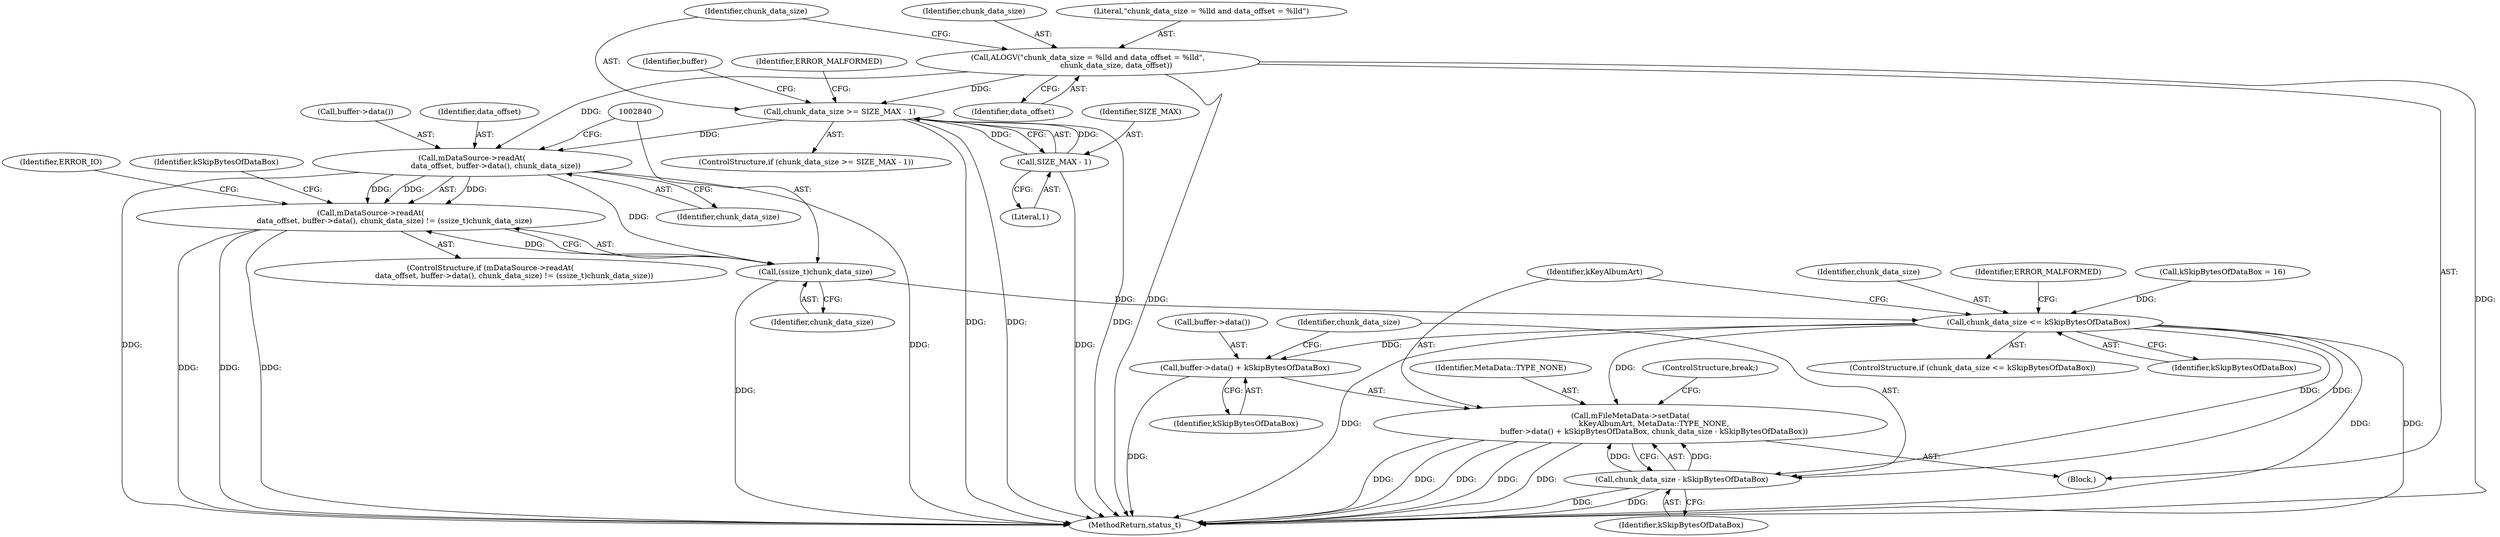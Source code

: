 digraph "0_Android_6fe85f7e15203e48df2cc3e8e1c4bc6ad49dc968@API" {
"1002835" [label="(Call,mDataSource->readAt(\n                    data_offset, buffer->data(), chunk_data_size))"];
"1002815" [label="(Call,ALOGV(\"chunk_data_size = %lld and data_offset = %lld\",\n                        chunk_data_size, data_offset))"];
"1002820" [label="(Call,chunk_data_size >= SIZE_MAX - 1)"];
"1002822" [label="(Call,SIZE_MAX - 1)"];
"1002834" [label="(Call,mDataSource->readAt(\n                    data_offset, buffer->data(), chunk_data_size) != (ssize_t)chunk_data_size)"];
"1002839" [label="(Call,(ssize_t)chunk_data_size)"];
"1002850" [label="(Call,chunk_data_size <= kSkipBytesOfDataBox)"];
"1002856" [label="(Call,mFileMetaData->setData(\n                    kKeyAlbumArt, MetaData::TYPE_NONE,\n                    buffer->data() + kSkipBytesOfDataBox, chunk_data_size - kSkipBytesOfDataBox))"];
"1002859" [label="(Call,buffer->data() + kSkipBytesOfDataBox)"];
"1002862" [label="(Call,chunk_data_size - kSkipBytesOfDataBox)"];
"1002857" [label="(Identifier,kKeyAlbumArt)"];
"1002833" [label="(ControlStructure,if (mDataSource->readAt(\n                    data_offset, buffer->data(), chunk_data_size) != (ssize_t)chunk_data_size))"];
"1002818" [label="(Identifier,data_offset)"];
"1002838" [label="(Identifier,chunk_data_size)"];
"1002860" [label="(Call,buffer->data())"];
"1002851" [label="(Identifier,chunk_data_size)"];
"1002850" [label="(Call,chunk_data_size <= kSkipBytesOfDataBox)"];
"1002931" [label="(MethodReturn,status_t)"];
"1002858" [label="(Identifier,MetaData::TYPE_NONE)"];
"1002822" [label="(Call,SIZE_MAX - 1)"];
"1002865" [label="(ControlStructure,break;)"];
"1002835" [label="(Call,mDataSource->readAt(\n                    data_offset, buffer->data(), chunk_data_size))"];
"1002855" [label="(Identifier,ERROR_MALFORMED)"];
"1002841" [label="(Identifier,chunk_data_size)"];
"1002815" [label="(Call,ALOGV(\"chunk_data_size = %lld and data_offset = %lld\",\n                        chunk_data_size, data_offset))"];
"1002821" [label="(Identifier,chunk_data_size)"];
"1002846" [label="(Call,kSkipBytesOfDataBox = 16)"];
"1002864" [label="(Identifier,kSkipBytesOfDataBox)"];
"1002856" [label="(Call,mFileMetaData->setData(\n                    kKeyAlbumArt, MetaData::TYPE_NONE,\n                    buffer->data() + kSkipBytesOfDataBox, chunk_data_size - kSkipBytesOfDataBox))"];
"1002830" [label="(Identifier,buffer)"];
"1002836" [label="(Identifier,data_offset)"];
"1002861" [label="(Identifier,kSkipBytesOfDataBox)"];
"1002824" [label="(Literal,1)"];
"1002820" [label="(Call,chunk_data_size >= SIZE_MAX - 1)"];
"1002859" [label="(Call,buffer->data() + kSkipBytesOfDataBox)"];
"1002827" [label="(Identifier,ERROR_MALFORMED)"];
"1002849" [label="(ControlStructure,if (chunk_data_size <= kSkipBytesOfDataBox))"];
"1002863" [label="(Identifier,chunk_data_size)"];
"1002819" [label="(ControlStructure,if (chunk_data_size >= SIZE_MAX - 1))"];
"1002837" [label="(Call,buffer->data())"];
"1002814" [label="(Block,)"];
"1002834" [label="(Call,mDataSource->readAt(\n                    data_offset, buffer->data(), chunk_data_size) != (ssize_t)chunk_data_size)"];
"1002839" [label="(Call,(ssize_t)chunk_data_size)"];
"1002817" [label="(Identifier,chunk_data_size)"];
"1002844" [label="(Identifier,ERROR_IO)"];
"1002847" [label="(Identifier,kSkipBytesOfDataBox)"];
"1002862" [label="(Call,chunk_data_size - kSkipBytesOfDataBox)"];
"1002852" [label="(Identifier,kSkipBytesOfDataBox)"];
"1002816" [label="(Literal,\"chunk_data_size = %lld and data_offset = %lld\")"];
"1002823" [label="(Identifier,SIZE_MAX)"];
"1002835" -> "1002834"  [label="AST: "];
"1002835" -> "1002838"  [label="CFG: "];
"1002836" -> "1002835"  [label="AST: "];
"1002837" -> "1002835"  [label="AST: "];
"1002838" -> "1002835"  [label="AST: "];
"1002840" -> "1002835"  [label="CFG: "];
"1002835" -> "1002931"  [label="DDG: "];
"1002835" -> "1002931"  [label="DDG: "];
"1002835" -> "1002834"  [label="DDG: "];
"1002835" -> "1002834"  [label="DDG: "];
"1002835" -> "1002834"  [label="DDG: "];
"1002815" -> "1002835"  [label="DDG: "];
"1002820" -> "1002835"  [label="DDG: "];
"1002835" -> "1002839"  [label="DDG: "];
"1002815" -> "1002814"  [label="AST: "];
"1002815" -> "1002818"  [label="CFG: "];
"1002816" -> "1002815"  [label="AST: "];
"1002817" -> "1002815"  [label="AST: "];
"1002818" -> "1002815"  [label="AST: "];
"1002821" -> "1002815"  [label="CFG: "];
"1002815" -> "1002931"  [label="DDG: "];
"1002815" -> "1002931"  [label="DDG: "];
"1002815" -> "1002820"  [label="DDG: "];
"1002820" -> "1002819"  [label="AST: "];
"1002820" -> "1002822"  [label="CFG: "];
"1002821" -> "1002820"  [label="AST: "];
"1002822" -> "1002820"  [label="AST: "];
"1002827" -> "1002820"  [label="CFG: "];
"1002830" -> "1002820"  [label="CFG: "];
"1002820" -> "1002931"  [label="DDG: "];
"1002820" -> "1002931"  [label="DDG: "];
"1002820" -> "1002931"  [label="DDG: "];
"1002822" -> "1002820"  [label="DDG: "];
"1002822" -> "1002820"  [label="DDG: "];
"1002822" -> "1002824"  [label="CFG: "];
"1002823" -> "1002822"  [label="AST: "];
"1002824" -> "1002822"  [label="AST: "];
"1002822" -> "1002931"  [label="DDG: "];
"1002834" -> "1002833"  [label="AST: "];
"1002834" -> "1002839"  [label="CFG: "];
"1002839" -> "1002834"  [label="AST: "];
"1002844" -> "1002834"  [label="CFG: "];
"1002847" -> "1002834"  [label="CFG: "];
"1002834" -> "1002931"  [label="DDG: "];
"1002834" -> "1002931"  [label="DDG: "];
"1002834" -> "1002931"  [label="DDG: "];
"1002839" -> "1002834"  [label="DDG: "];
"1002839" -> "1002841"  [label="CFG: "];
"1002840" -> "1002839"  [label="AST: "];
"1002841" -> "1002839"  [label="AST: "];
"1002839" -> "1002931"  [label="DDG: "];
"1002839" -> "1002850"  [label="DDG: "];
"1002850" -> "1002849"  [label="AST: "];
"1002850" -> "1002852"  [label="CFG: "];
"1002851" -> "1002850"  [label="AST: "];
"1002852" -> "1002850"  [label="AST: "];
"1002855" -> "1002850"  [label="CFG: "];
"1002857" -> "1002850"  [label="CFG: "];
"1002850" -> "1002931"  [label="DDG: "];
"1002850" -> "1002931"  [label="DDG: "];
"1002850" -> "1002931"  [label="DDG: "];
"1002846" -> "1002850"  [label="DDG: "];
"1002850" -> "1002856"  [label="DDG: "];
"1002850" -> "1002859"  [label="DDG: "];
"1002850" -> "1002862"  [label="DDG: "];
"1002850" -> "1002862"  [label="DDG: "];
"1002856" -> "1002814"  [label="AST: "];
"1002856" -> "1002862"  [label="CFG: "];
"1002857" -> "1002856"  [label="AST: "];
"1002858" -> "1002856"  [label="AST: "];
"1002859" -> "1002856"  [label="AST: "];
"1002862" -> "1002856"  [label="AST: "];
"1002865" -> "1002856"  [label="CFG: "];
"1002856" -> "1002931"  [label="DDG: "];
"1002856" -> "1002931"  [label="DDG: "];
"1002856" -> "1002931"  [label="DDG: "];
"1002856" -> "1002931"  [label="DDG: "];
"1002856" -> "1002931"  [label="DDG: "];
"1002862" -> "1002856"  [label="DDG: "];
"1002862" -> "1002856"  [label="DDG: "];
"1002859" -> "1002861"  [label="CFG: "];
"1002860" -> "1002859"  [label="AST: "];
"1002861" -> "1002859"  [label="AST: "];
"1002863" -> "1002859"  [label="CFG: "];
"1002859" -> "1002931"  [label="DDG: "];
"1002862" -> "1002864"  [label="CFG: "];
"1002863" -> "1002862"  [label="AST: "];
"1002864" -> "1002862"  [label="AST: "];
"1002862" -> "1002931"  [label="DDG: "];
"1002862" -> "1002931"  [label="DDG: "];
}
